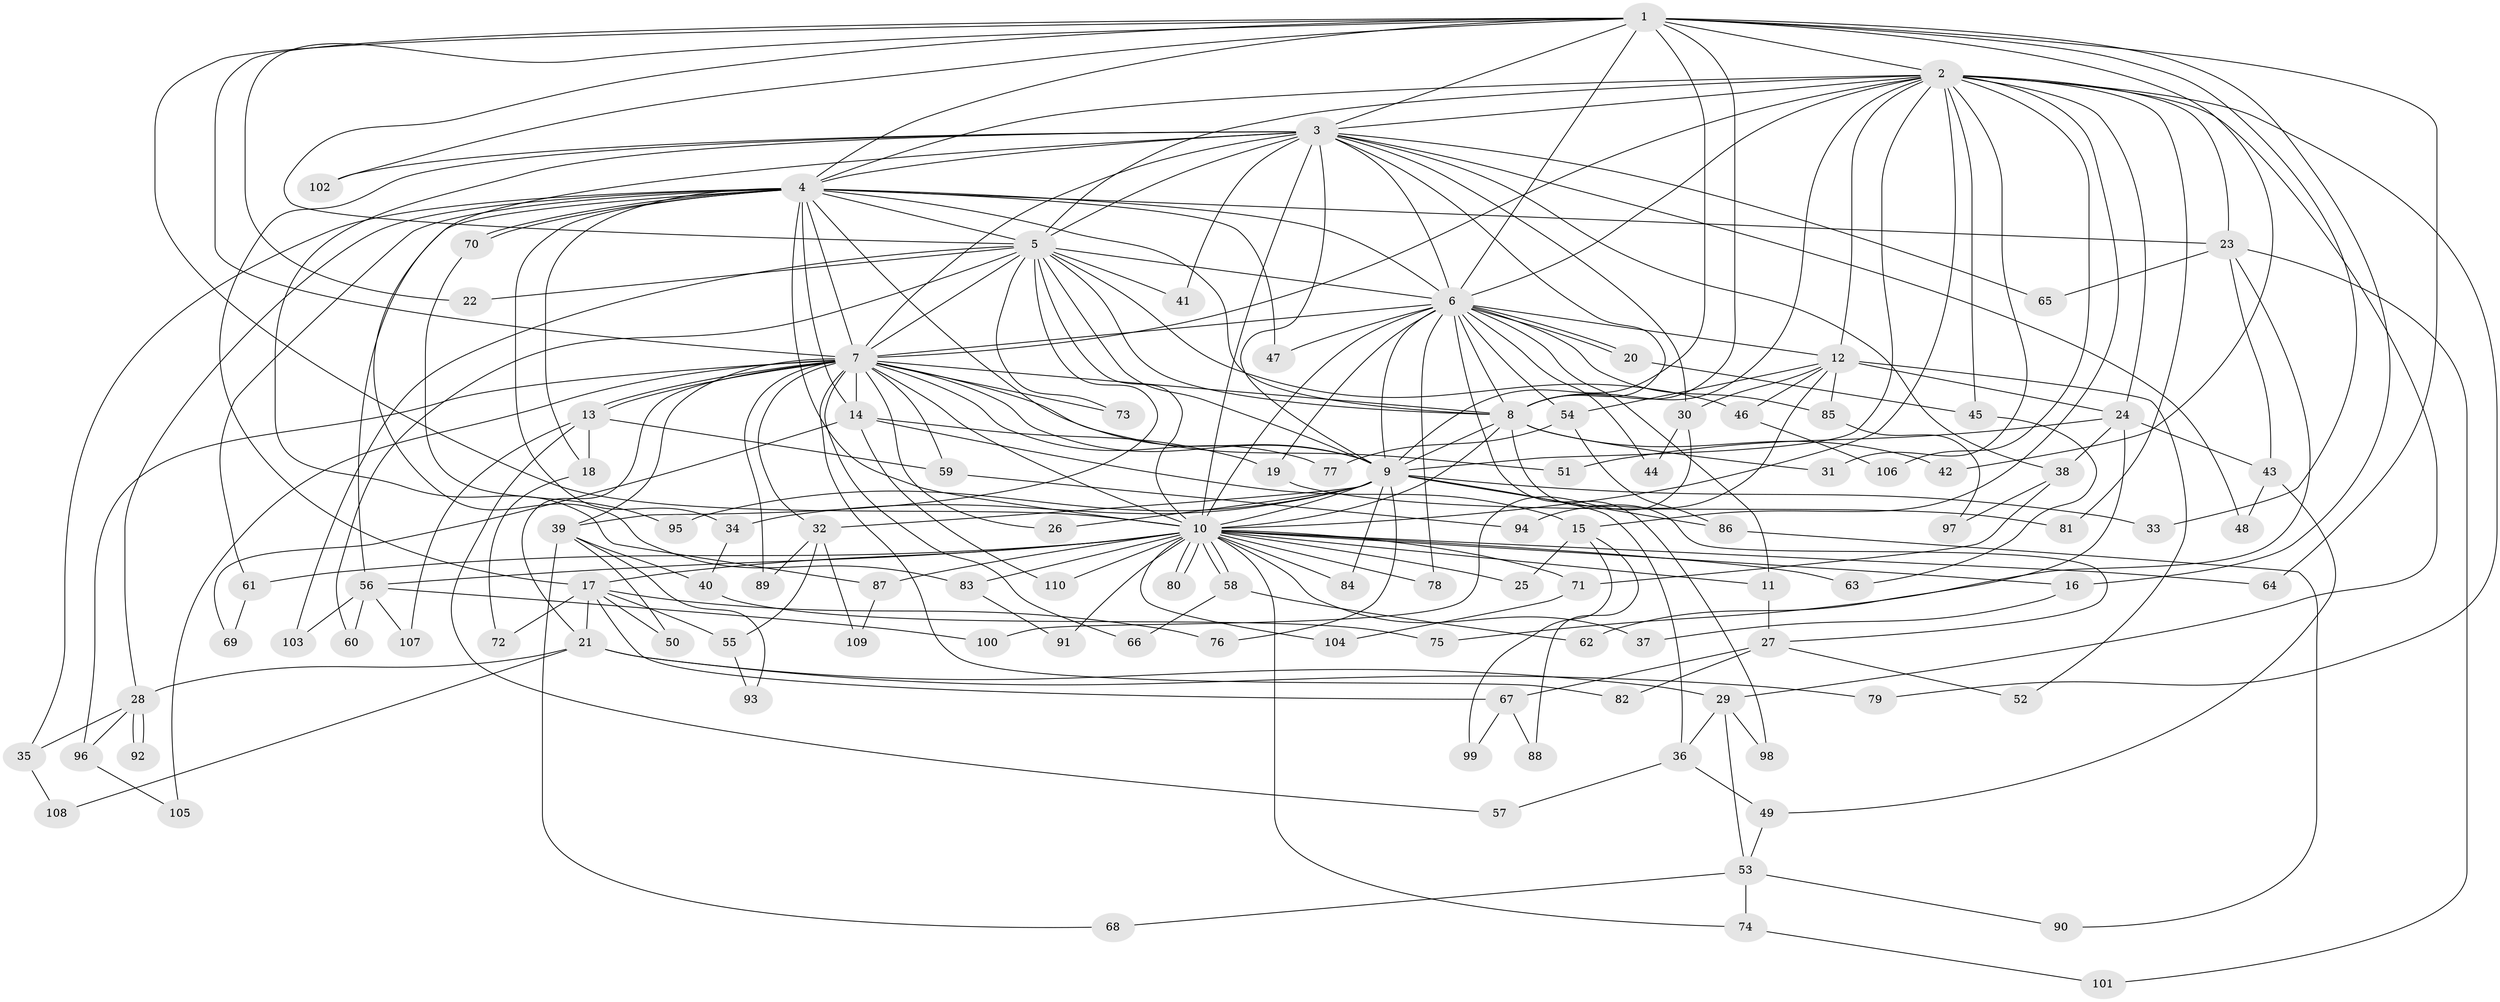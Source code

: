// Generated by graph-tools (version 1.1) at 2025/49/03/09/25 03:49:38]
// undirected, 110 vertices, 245 edges
graph export_dot {
graph [start="1"]
  node [color=gray90,style=filled];
  1;
  2;
  3;
  4;
  5;
  6;
  7;
  8;
  9;
  10;
  11;
  12;
  13;
  14;
  15;
  16;
  17;
  18;
  19;
  20;
  21;
  22;
  23;
  24;
  25;
  26;
  27;
  28;
  29;
  30;
  31;
  32;
  33;
  34;
  35;
  36;
  37;
  38;
  39;
  40;
  41;
  42;
  43;
  44;
  45;
  46;
  47;
  48;
  49;
  50;
  51;
  52;
  53;
  54;
  55;
  56;
  57;
  58;
  59;
  60;
  61;
  62;
  63;
  64;
  65;
  66;
  67;
  68;
  69;
  70;
  71;
  72;
  73;
  74;
  75;
  76;
  77;
  78;
  79;
  80;
  81;
  82;
  83;
  84;
  85;
  86;
  87;
  88;
  89;
  90;
  91;
  92;
  93;
  94;
  95;
  96;
  97;
  98;
  99;
  100;
  101;
  102;
  103;
  104;
  105;
  106;
  107;
  108;
  109;
  110;
  1 -- 2;
  1 -- 3;
  1 -- 4;
  1 -- 5;
  1 -- 6;
  1 -- 7;
  1 -- 8;
  1 -- 9;
  1 -- 10;
  1 -- 16;
  1 -- 22;
  1 -- 33;
  1 -- 42;
  1 -- 64;
  1 -- 102;
  2 -- 3;
  2 -- 4;
  2 -- 5;
  2 -- 6;
  2 -- 7;
  2 -- 8;
  2 -- 9;
  2 -- 10;
  2 -- 12;
  2 -- 15;
  2 -- 23;
  2 -- 24;
  2 -- 29;
  2 -- 31;
  2 -- 45;
  2 -- 79;
  2 -- 81;
  2 -- 106;
  3 -- 4;
  3 -- 5;
  3 -- 6;
  3 -- 7;
  3 -- 8;
  3 -- 9;
  3 -- 10;
  3 -- 17;
  3 -- 30;
  3 -- 38;
  3 -- 41;
  3 -- 48;
  3 -- 65;
  3 -- 83;
  3 -- 87;
  3 -- 102;
  4 -- 5;
  4 -- 6;
  4 -- 7;
  4 -- 8;
  4 -- 9;
  4 -- 10;
  4 -- 14;
  4 -- 18;
  4 -- 23;
  4 -- 28;
  4 -- 34;
  4 -- 35;
  4 -- 47;
  4 -- 56;
  4 -- 61;
  4 -- 70;
  4 -- 70;
  5 -- 6;
  5 -- 7;
  5 -- 8;
  5 -- 9;
  5 -- 10;
  5 -- 22;
  5 -- 39;
  5 -- 41;
  5 -- 46;
  5 -- 60;
  5 -- 73;
  5 -- 103;
  6 -- 7;
  6 -- 8;
  6 -- 9;
  6 -- 10;
  6 -- 11;
  6 -- 12;
  6 -- 19;
  6 -- 20;
  6 -- 20;
  6 -- 44;
  6 -- 47;
  6 -- 54;
  6 -- 78;
  6 -- 85;
  6 -- 98;
  7 -- 8;
  7 -- 9;
  7 -- 10;
  7 -- 13;
  7 -- 13;
  7 -- 14;
  7 -- 21;
  7 -- 26;
  7 -- 32;
  7 -- 39;
  7 -- 51;
  7 -- 59;
  7 -- 66;
  7 -- 73;
  7 -- 77;
  7 -- 82;
  7 -- 89;
  7 -- 96;
  7 -- 105;
  8 -- 9;
  8 -- 10;
  8 -- 27;
  8 -- 31;
  8 -- 42;
  9 -- 10;
  9 -- 26;
  9 -- 32;
  9 -- 33;
  9 -- 34;
  9 -- 36;
  9 -- 76;
  9 -- 84;
  9 -- 86;
  9 -- 95;
  10 -- 11;
  10 -- 16;
  10 -- 17;
  10 -- 25;
  10 -- 37;
  10 -- 56;
  10 -- 58;
  10 -- 58;
  10 -- 61;
  10 -- 63;
  10 -- 64;
  10 -- 71;
  10 -- 74;
  10 -- 78;
  10 -- 80;
  10 -- 80;
  10 -- 83;
  10 -- 84;
  10 -- 87;
  10 -- 91;
  10 -- 104;
  10 -- 110;
  11 -- 27;
  12 -- 24;
  12 -- 30;
  12 -- 46;
  12 -- 52;
  12 -- 54;
  12 -- 85;
  12 -- 94;
  13 -- 18;
  13 -- 57;
  13 -- 59;
  13 -- 107;
  14 -- 15;
  14 -- 19;
  14 -- 69;
  14 -- 110;
  15 -- 25;
  15 -- 88;
  15 -- 99;
  16 -- 37;
  17 -- 21;
  17 -- 50;
  17 -- 55;
  17 -- 67;
  17 -- 72;
  17 -- 76;
  18 -- 72;
  19 -- 81;
  20 -- 45;
  21 -- 28;
  21 -- 29;
  21 -- 79;
  21 -- 108;
  23 -- 43;
  23 -- 65;
  23 -- 75;
  23 -- 101;
  24 -- 38;
  24 -- 43;
  24 -- 51;
  24 -- 62;
  27 -- 52;
  27 -- 67;
  27 -- 82;
  28 -- 35;
  28 -- 92;
  28 -- 92;
  28 -- 96;
  29 -- 36;
  29 -- 53;
  29 -- 98;
  30 -- 44;
  30 -- 100;
  32 -- 55;
  32 -- 89;
  32 -- 109;
  34 -- 40;
  35 -- 108;
  36 -- 49;
  36 -- 57;
  38 -- 71;
  38 -- 97;
  39 -- 40;
  39 -- 50;
  39 -- 68;
  39 -- 93;
  40 -- 75;
  43 -- 48;
  43 -- 49;
  45 -- 63;
  46 -- 106;
  49 -- 53;
  53 -- 68;
  53 -- 74;
  53 -- 90;
  54 -- 77;
  54 -- 86;
  55 -- 93;
  56 -- 60;
  56 -- 100;
  56 -- 103;
  56 -- 107;
  58 -- 62;
  58 -- 66;
  59 -- 94;
  61 -- 69;
  67 -- 88;
  67 -- 99;
  70 -- 95;
  71 -- 104;
  74 -- 101;
  83 -- 91;
  85 -- 97;
  86 -- 90;
  87 -- 109;
  96 -- 105;
}

